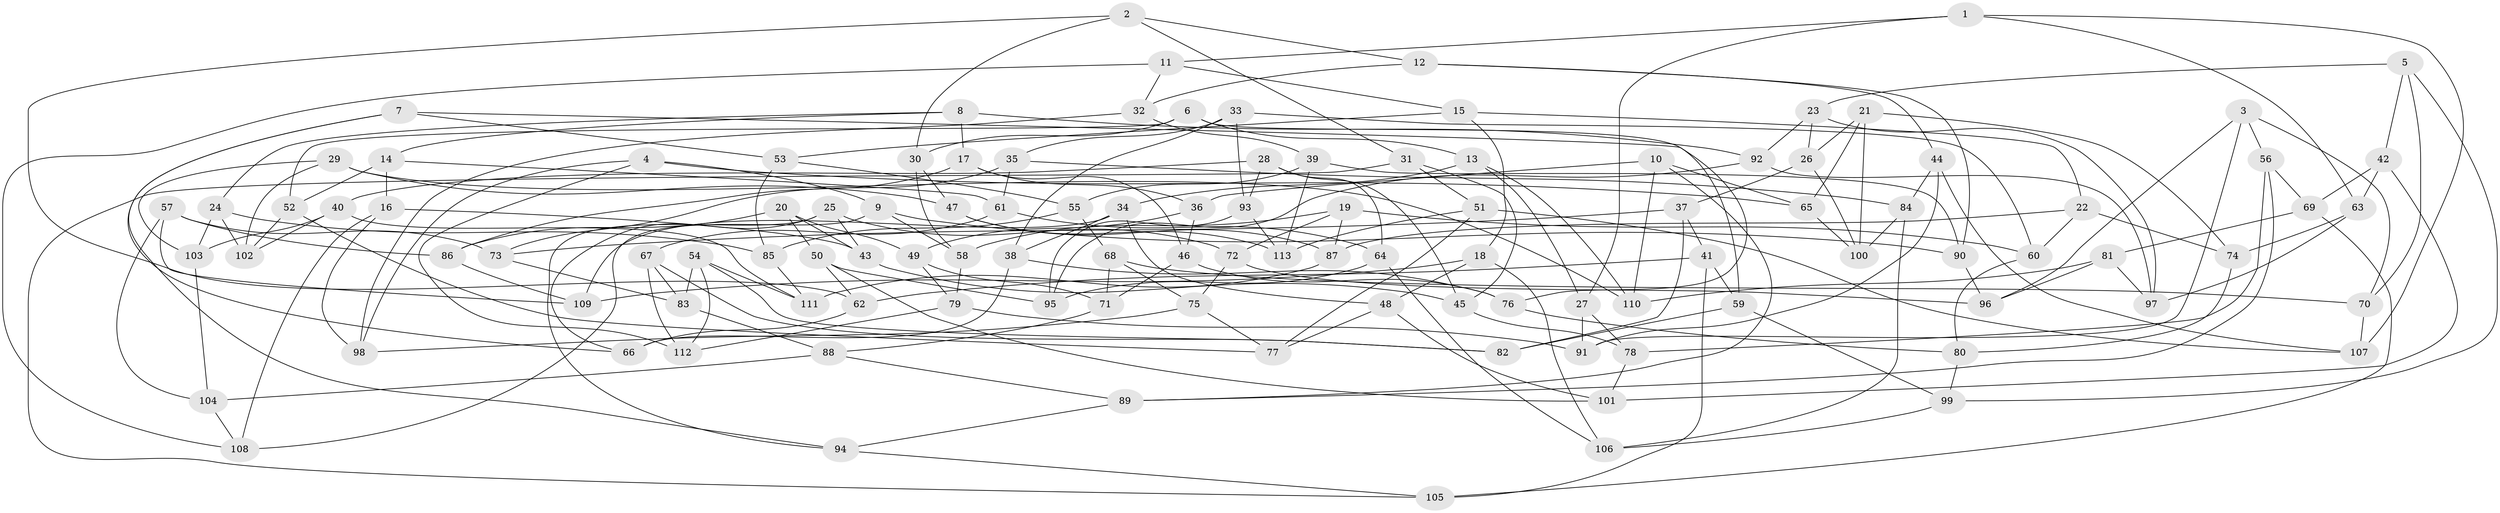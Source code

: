 // Generated by graph-tools (version 1.1) at 2025/38/03/09/25 02:38:03]
// undirected, 113 vertices, 226 edges
graph export_dot {
graph [start="1"]
  node [color=gray90,style=filled];
  1;
  2;
  3;
  4;
  5;
  6;
  7;
  8;
  9;
  10;
  11;
  12;
  13;
  14;
  15;
  16;
  17;
  18;
  19;
  20;
  21;
  22;
  23;
  24;
  25;
  26;
  27;
  28;
  29;
  30;
  31;
  32;
  33;
  34;
  35;
  36;
  37;
  38;
  39;
  40;
  41;
  42;
  43;
  44;
  45;
  46;
  47;
  48;
  49;
  50;
  51;
  52;
  53;
  54;
  55;
  56;
  57;
  58;
  59;
  60;
  61;
  62;
  63;
  64;
  65;
  66;
  67;
  68;
  69;
  70;
  71;
  72;
  73;
  74;
  75;
  76;
  77;
  78;
  79;
  80;
  81;
  82;
  83;
  84;
  85;
  86;
  87;
  88;
  89;
  90;
  91;
  92;
  93;
  94;
  95;
  96;
  97;
  98;
  99;
  100;
  101;
  102;
  103;
  104;
  105;
  106;
  107;
  108;
  109;
  110;
  111;
  112;
  113;
  1 -- 107;
  1 -- 63;
  1 -- 27;
  1 -- 11;
  2 -- 62;
  2 -- 12;
  2 -- 30;
  2 -- 31;
  3 -- 56;
  3 -- 91;
  3 -- 70;
  3 -- 96;
  4 -- 112;
  4 -- 98;
  4 -- 9;
  4 -- 65;
  5 -- 70;
  5 -- 99;
  5 -- 42;
  5 -- 23;
  6 -- 13;
  6 -- 59;
  6 -- 30;
  6 -- 52;
  7 -- 94;
  7 -- 76;
  7 -- 66;
  7 -- 53;
  8 -- 24;
  8 -- 92;
  8 -- 17;
  8 -- 14;
  9 -- 58;
  9 -- 108;
  9 -- 90;
  10 -- 36;
  10 -- 65;
  10 -- 89;
  10 -- 110;
  11 -- 32;
  11 -- 108;
  11 -- 15;
  12 -- 44;
  12 -- 32;
  12 -- 90;
  13 -- 27;
  13 -- 34;
  13 -- 110;
  14 -- 16;
  14 -- 61;
  14 -- 52;
  15 -- 22;
  15 -- 53;
  15 -- 18;
  16 -- 108;
  16 -- 43;
  16 -- 98;
  17 -- 86;
  17 -- 36;
  17 -- 46;
  18 -- 48;
  18 -- 106;
  18 -- 109;
  19 -- 87;
  19 -- 72;
  19 -- 60;
  19 -- 58;
  20 -- 86;
  20 -- 49;
  20 -- 43;
  20 -- 50;
  21 -- 74;
  21 -- 100;
  21 -- 26;
  21 -- 65;
  22 -- 60;
  22 -- 87;
  22 -- 74;
  23 -- 26;
  23 -- 97;
  23 -- 92;
  24 -- 85;
  24 -- 103;
  24 -- 102;
  25 -- 94;
  25 -- 66;
  25 -- 43;
  25 -- 72;
  26 -- 100;
  26 -- 37;
  27 -- 78;
  27 -- 91;
  28 -- 93;
  28 -- 40;
  28 -- 64;
  28 -- 45;
  29 -- 103;
  29 -- 47;
  29 -- 102;
  29 -- 110;
  30 -- 47;
  30 -- 58;
  31 -- 105;
  31 -- 45;
  31 -- 51;
  32 -- 98;
  32 -- 39;
  33 -- 93;
  33 -- 38;
  33 -- 60;
  33 -- 35;
  34 -- 48;
  34 -- 109;
  34 -- 38;
  35 -- 84;
  35 -- 61;
  35 -- 73;
  36 -- 46;
  36 -- 49;
  37 -- 82;
  37 -- 41;
  37 -- 73;
  38 -- 76;
  38 -- 66;
  39 -- 113;
  39 -- 55;
  39 -- 90;
  40 -- 103;
  40 -- 102;
  40 -- 111;
  41 -- 59;
  41 -- 62;
  41 -- 105;
  42 -- 101;
  42 -- 69;
  42 -- 63;
  43 -- 45;
  44 -- 84;
  44 -- 91;
  44 -- 107;
  45 -- 78;
  46 -- 76;
  46 -- 71;
  47 -- 87;
  47 -- 113;
  48 -- 77;
  48 -- 101;
  49 -- 71;
  49 -- 79;
  50 -- 95;
  50 -- 101;
  50 -- 62;
  51 -- 113;
  51 -- 77;
  51 -- 107;
  52 -- 102;
  52 -- 77;
  53 -- 55;
  53 -- 85;
  54 -- 83;
  54 -- 111;
  54 -- 82;
  54 -- 112;
  55 -- 85;
  55 -- 68;
  56 -- 69;
  56 -- 89;
  56 -- 78;
  57 -- 109;
  57 -- 86;
  57 -- 104;
  57 -- 73;
  58 -- 79;
  59 -- 99;
  59 -- 82;
  60 -- 80;
  61 -- 64;
  61 -- 67;
  62 -- 66;
  63 -- 74;
  63 -- 97;
  64 -- 106;
  64 -- 95;
  65 -- 100;
  67 -- 83;
  67 -- 112;
  67 -- 82;
  68 -- 75;
  68 -- 71;
  68 -- 70;
  69 -- 105;
  69 -- 81;
  70 -- 107;
  71 -- 88;
  72 -- 96;
  72 -- 75;
  73 -- 83;
  74 -- 80;
  75 -- 77;
  75 -- 98;
  76 -- 80;
  78 -- 101;
  79 -- 91;
  79 -- 112;
  80 -- 99;
  81 -- 97;
  81 -- 110;
  81 -- 96;
  83 -- 88;
  84 -- 100;
  84 -- 106;
  85 -- 111;
  86 -- 109;
  87 -- 111;
  88 -- 104;
  88 -- 89;
  89 -- 94;
  90 -- 96;
  92 -- 95;
  92 -- 97;
  93 -- 95;
  93 -- 113;
  94 -- 105;
  99 -- 106;
  103 -- 104;
  104 -- 108;
}
